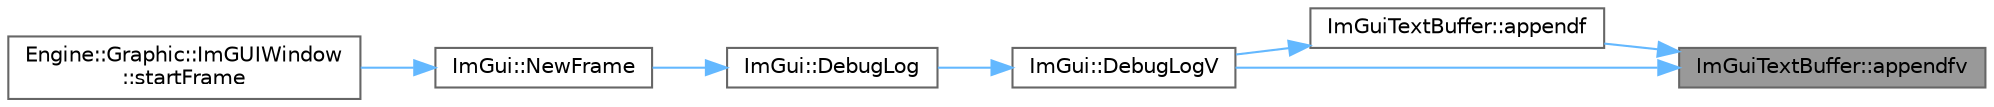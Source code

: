 digraph "ImGuiTextBuffer::appendfv"
{
 // LATEX_PDF_SIZE
  bgcolor="transparent";
  edge [fontname=Helvetica,fontsize=10,labelfontname=Helvetica,labelfontsize=10];
  node [fontname=Helvetica,fontsize=10,shape=box,height=0.2,width=0.4];
  rankdir="RL";
  Node1 [id="Node000001",label="ImGuiTextBuffer::appendfv",height=0.2,width=0.4,color="gray40", fillcolor="grey60", style="filled", fontcolor="black",tooltip=" "];
  Node1 -> Node2 [id="edge1_Node000001_Node000002",dir="back",color="steelblue1",style="solid",tooltip=" "];
  Node2 [id="Node000002",label="ImGuiTextBuffer::appendf",height=0.2,width=0.4,color="grey40", fillcolor="white", style="filled",URL="$struct_im_gui_text_buffer.html#a1c5892db030c5364823793f472754c9e",tooltip=" "];
  Node2 -> Node3 [id="edge2_Node000002_Node000003",dir="back",color="steelblue1",style="solid",tooltip=" "];
  Node3 [id="Node000003",label="ImGui::DebugLogV",height=0.2,width=0.4,color="grey40", fillcolor="white", style="filled",URL="$namespace_im_gui.html#afa024e012e162b5a7904b848e1d8d92e",tooltip=" "];
  Node3 -> Node4 [id="edge3_Node000003_Node000004",dir="back",color="steelblue1",style="solid",tooltip=" "];
  Node4 [id="Node000004",label="ImGui::DebugLog",height=0.2,width=0.4,color="grey40", fillcolor="white", style="filled",URL="$namespace_im_gui.html#aaa66ae54a7078d4e14d957b85571f6d0",tooltip=" "];
  Node4 -> Node5 [id="edge4_Node000004_Node000005",dir="back",color="steelblue1",style="solid",tooltip=" "];
  Node5 [id="Node000005",label="ImGui::NewFrame",height=0.2,width=0.4,color="grey40", fillcolor="white", style="filled",URL="$namespace_im_gui.html#ab3f1fc018f903b7ad79fd10663375774",tooltip=" "];
  Node5 -> Node6 [id="edge5_Node000005_Node000006",dir="back",color="steelblue1",style="solid",tooltip=" "];
  Node6 [id="Node000006",label="Engine::Graphic::ImGUIWindow\l::startFrame",height=0.2,width=0.4,color="grey40", fillcolor="white", style="filled",URL="$class_engine_1_1_graphic_1_1_im_g_u_i_window.html#a9ca05f8fa30f8ee342d254eb0d34948a",tooltip=" "];
  Node1 -> Node3 [id="edge6_Node000001_Node000003",dir="back",color="steelblue1",style="solid",tooltip=" "];
}
